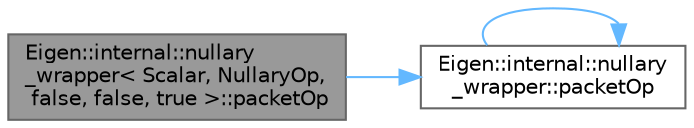 digraph "Eigen::internal::nullary_wrapper&lt; Scalar, NullaryOp, false, false, true &gt;::packetOp"
{
 // LATEX_PDF_SIZE
  bgcolor="transparent";
  edge [fontname=Helvetica,fontsize=10,labelfontname=Helvetica,labelfontsize=10];
  node [fontname=Helvetica,fontsize=10,shape=box,height=0.2,width=0.4];
  rankdir="LR";
  Node1 [id="Node000001",label="Eigen::internal::nullary\l_wrapper\< Scalar, NullaryOp,\l false, false, true \>::packetOp",height=0.2,width=0.4,color="gray40", fillcolor="grey60", style="filled", fontcolor="black",tooltip=" "];
  Node1 -> Node2 [id="edge1_Node000001_Node000002",color="steelblue1",style="solid",tooltip=" "];
  Node2 [id="Node000002",label="Eigen::internal::nullary\l_wrapper::packetOp",height=0.2,width=0.4,color="grey40", fillcolor="white", style="filled",URL="$struct_eigen_1_1internal_1_1nullary__wrapper.html#a7d18d3aaa762c89aa3750732914815fe",tooltip=" "];
  Node2 -> Node2 [id="edge2_Node000002_Node000002",color="steelblue1",style="solid",tooltip=" "];
}
